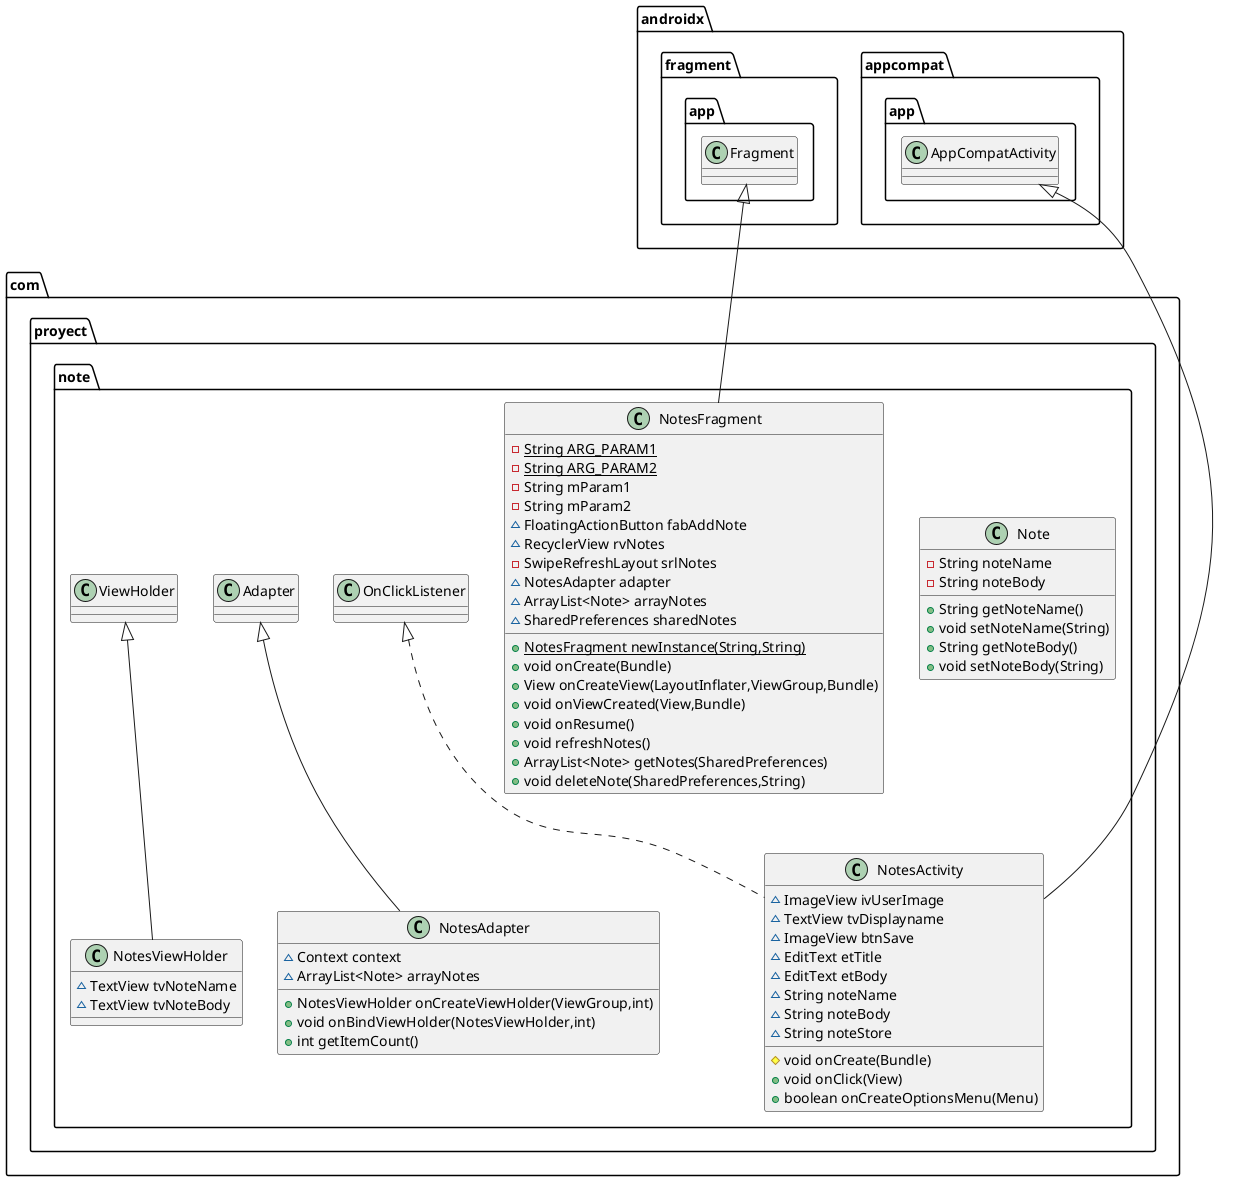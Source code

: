 @startuml
class com.proyect.note.Note {
- String noteName
- String noteBody
+ String getNoteName()
+ void setNoteName(String)
+ String getNoteBody()
+ void setNoteBody(String)
}


class com.proyect.note.NotesFragment {
- {static} String ARG_PARAM1
- {static} String ARG_PARAM2
- String mParam1
- String mParam2
~ FloatingActionButton fabAddNote
~ RecyclerView rvNotes
- SwipeRefreshLayout srlNotes
~ NotesAdapter adapter
~ ArrayList<Note> arrayNotes
~ SharedPreferences sharedNotes
+ {static} NotesFragment newInstance(String,String)
+ void onCreate(Bundle)
+ View onCreateView(LayoutInflater,ViewGroup,Bundle)
+ void onViewCreated(View,Bundle)
+ void onResume()
+ void refreshNotes()
+ ArrayList<Note> getNotes(SharedPreferences)
+ void deleteNote(SharedPreferences,String)
}


class com.proyect.note.NotesActivity {
~ ImageView ivUserImage
~ TextView tvDisplayname
~ ImageView btnSave
~ EditText etTitle
~ EditText etBody
~ String noteName
~ String noteBody
~ String noteStore
# void onCreate(Bundle)
+ void onClick(View)
+ boolean onCreateOptionsMenu(Menu)
}


class com.proyect.note.NotesAdapter {
~ Context context
~ ArrayList<Note> arrayNotes
+ NotesViewHolder onCreateViewHolder(ViewGroup,int)
+ void onBindViewHolder(NotesViewHolder,int)
+ int getItemCount()
}


class com.proyect.note.NotesViewHolder {
~ TextView tvNoteName
~ TextView tvNoteBody
}



androidx.fragment.app.Fragment <|-- com.proyect.note.NotesFragment
com.proyect.note.OnClickListener <|.. com.proyect.note.NotesActivity
androidx.appcompat.app.AppCompatActivity <|-- com.proyect.note.NotesActivity
com.proyect.note.Adapter <|-- com.proyect.note.NotesAdapter
com.proyect.note.ViewHolder <|-- com.proyect.note.NotesViewHolder
@enduml